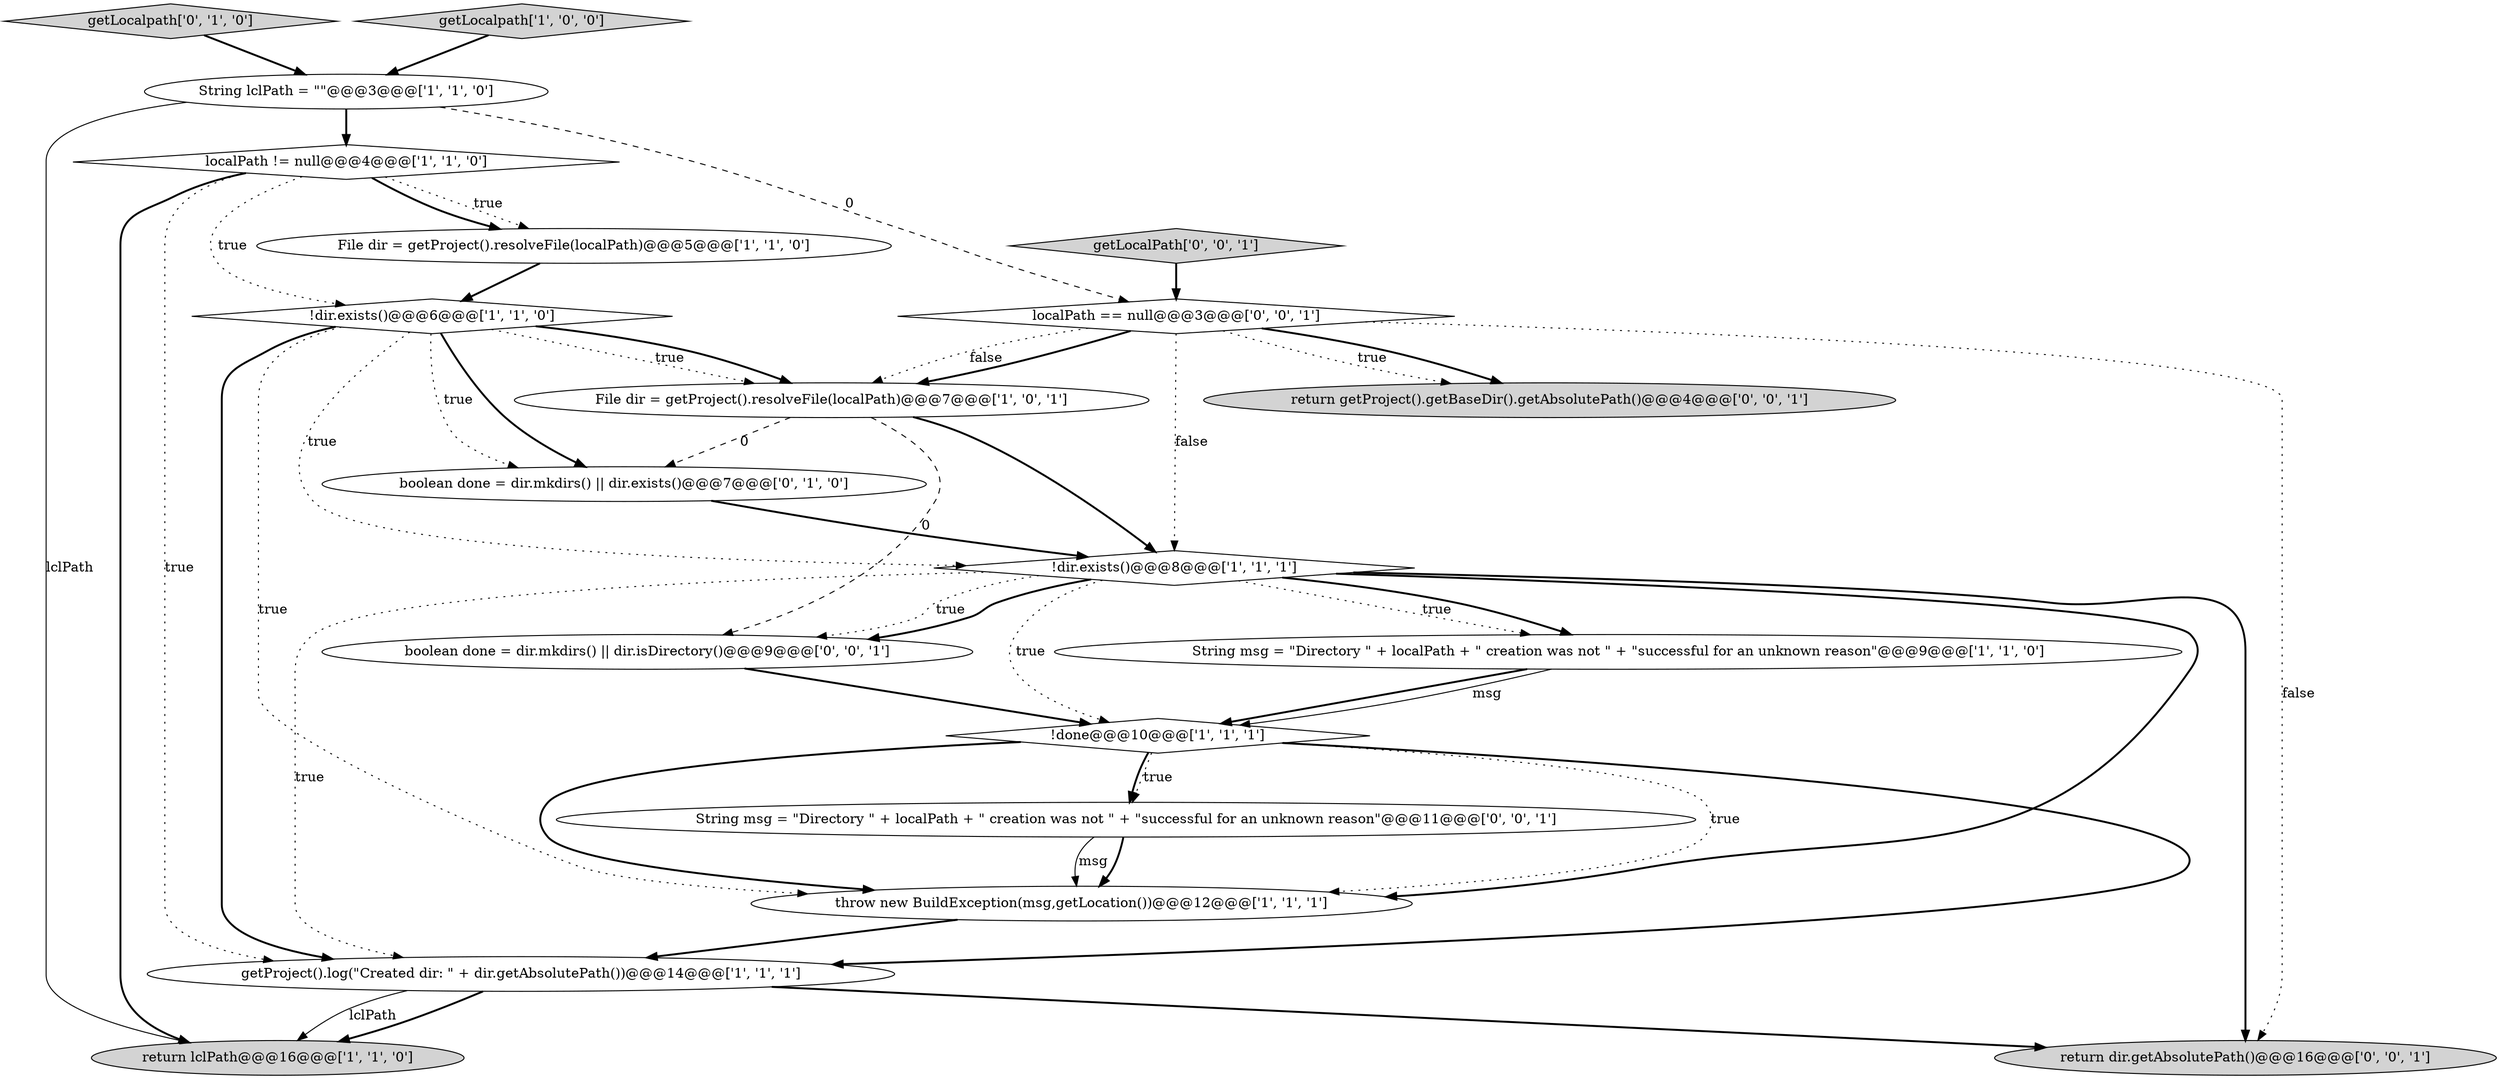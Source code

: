digraph {
5 [style = filled, label = "localPath != null@@@4@@@['1', '1', '0']", fillcolor = white, shape = diamond image = "AAA0AAABBB1BBB"];
17 [style = filled, label = "return getProject().getBaseDir().getAbsolutePath()@@@4@@@['0', '0', '1']", fillcolor = lightgray, shape = ellipse image = "AAA0AAABBB3BBB"];
10 [style = filled, label = "!dir.exists()@@@8@@@['1', '1', '1']", fillcolor = white, shape = diamond image = "AAA0AAABBB1BBB"];
7 [style = filled, label = "File dir = getProject().resolveFile(localPath)@@@7@@@['1', '0', '1']", fillcolor = white, shape = ellipse image = "AAA0AAABBB1BBB"];
6 [style = filled, label = "throw new BuildException(msg,getLocation())@@@12@@@['1', '1', '1']", fillcolor = white, shape = ellipse image = "AAA0AAABBB1BBB"];
1 [style = filled, label = "!dir.exists()@@@6@@@['1', '1', '0']", fillcolor = white, shape = diamond image = "AAA0AAABBB1BBB"];
13 [style = filled, label = "boolean done = dir.mkdirs() || dir.exists()@@@7@@@['0', '1', '0']", fillcolor = white, shape = ellipse image = "AAA1AAABBB2BBB"];
19 [style = filled, label = "String msg = \"Directory \" + localPath + \" creation was not \" + \"successful for an unknown reason\"@@@11@@@['0', '0', '1']", fillcolor = white, shape = ellipse image = "AAA0AAABBB3BBB"];
8 [style = filled, label = "String lclPath = \"\"@@@3@@@['1', '1', '0']", fillcolor = white, shape = ellipse image = "AAA0AAABBB1BBB"];
3 [style = filled, label = "return lclPath@@@16@@@['1', '1', '0']", fillcolor = lightgray, shape = ellipse image = "AAA0AAABBB1BBB"];
14 [style = filled, label = "return dir.getAbsolutePath()@@@16@@@['0', '0', '1']", fillcolor = lightgray, shape = ellipse image = "AAA0AAABBB3BBB"];
12 [style = filled, label = "getLocalpath['0', '1', '0']", fillcolor = lightgray, shape = diamond image = "AAA0AAABBB2BBB"];
18 [style = filled, label = "localPath == null@@@3@@@['0', '0', '1']", fillcolor = white, shape = diamond image = "AAA0AAABBB3BBB"];
2 [style = filled, label = "String msg = \"Directory \" + localPath + \" creation was not \" + \"successful for an unknown reason\"@@@9@@@['1', '1', '0']", fillcolor = white, shape = ellipse image = "AAA0AAABBB1BBB"];
0 [style = filled, label = "File dir = getProject().resolveFile(localPath)@@@5@@@['1', '1', '0']", fillcolor = white, shape = ellipse image = "AAA0AAABBB1BBB"];
4 [style = filled, label = "!done@@@10@@@['1', '1', '1']", fillcolor = white, shape = diamond image = "AAA0AAABBB1BBB"];
11 [style = filled, label = "getProject().log(\"Created dir: \" + dir.getAbsolutePath())@@@14@@@['1', '1', '1']", fillcolor = white, shape = ellipse image = "AAA0AAABBB1BBB"];
16 [style = filled, label = "getLocalPath['0', '0', '1']", fillcolor = lightgray, shape = diamond image = "AAA0AAABBB3BBB"];
9 [style = filled, label = "getLocalpath['1', '0', '0']", fillcolor = lightgray, shape = diamond image = "AAA0AAABBB1BBB"];
15 [style = filled, label = "boolean done = dir.mkdirs() || dir.isDirectory()@@@9@@@['0', '0', '1']", fillcolor = white, shape = ellipse image = "AAA0AAABBB3BBB"];
5->0 [style = dotted, label="true"];
11->3 [style = bold, label=""];
4->6 [style = bold, label=""];
10->2 [style = dotted, label="true"];
5->11 [style = dotted, label="true"];
19->6 [style = bold, label=""];
10->2 [style = bold, label=""];
2->4 [style = bold, label=""];
8->5 [style = bold, label=""];
10->6 [style = bold, label=""];
8->18 [style = dashed, label="0"];
7->15 [style = dashed, label="0"];
7->10 [style = bold, label=""];
16->18 [style = bold, label=""];
18->10 [style = dotted, label="false"];
6->11 [style = bold, label=""];
4->11 [style = bold, label=""];
15->4 [style = bold, label=""];
1->7 [style = dotted, label="true"];
18->14 [style = dotted, label="false"];
1->6 [style = dotted, label="true"];
7->13 [style = dashed, label="0"];
0->1 [style = bold, label=""];
11->14 [style = bold, label=""];
1->11 [style = bold, label=""];
5->0 [style = bold, label=""];
18->17 [style = dotted, label="true"];
4->19 [style = bold, label=""];
10->4 [style = dotted, label="true"];
1->13 [style = dotted, label="true"];
11->3 [style = solid, label="lclPath"];
18->7 [style = dotted, label="false"];
4->19 [style = dotted, label="true"];
19->6 [style = solid, label="msg"];
18->17 [style = bold, label=""];
10->15 [style = bold, label=""];
5->1 [style = dotted, label="true"];
5->3 [style = bold, label=""];
1->7 [style = bold, label=""];
9->8 [style = bold, label=""];
13->10 [style = bold, label=""];
10->15 [style = dotted, label="true"];
10->11 [style = dotted, label="true"];
4->6 [style = dotted, label="true"];
12->8 [style = bold, label=""];
8->3 [style = solid, label="lclPath"];
10->14 [style = bold, label=""];
1->10 [style = dotted, label="true"];
1->13 [style = bold, label=""];
2->4 [style = solid, label="msg"];
18->7 [style = bold, label=""];
}
